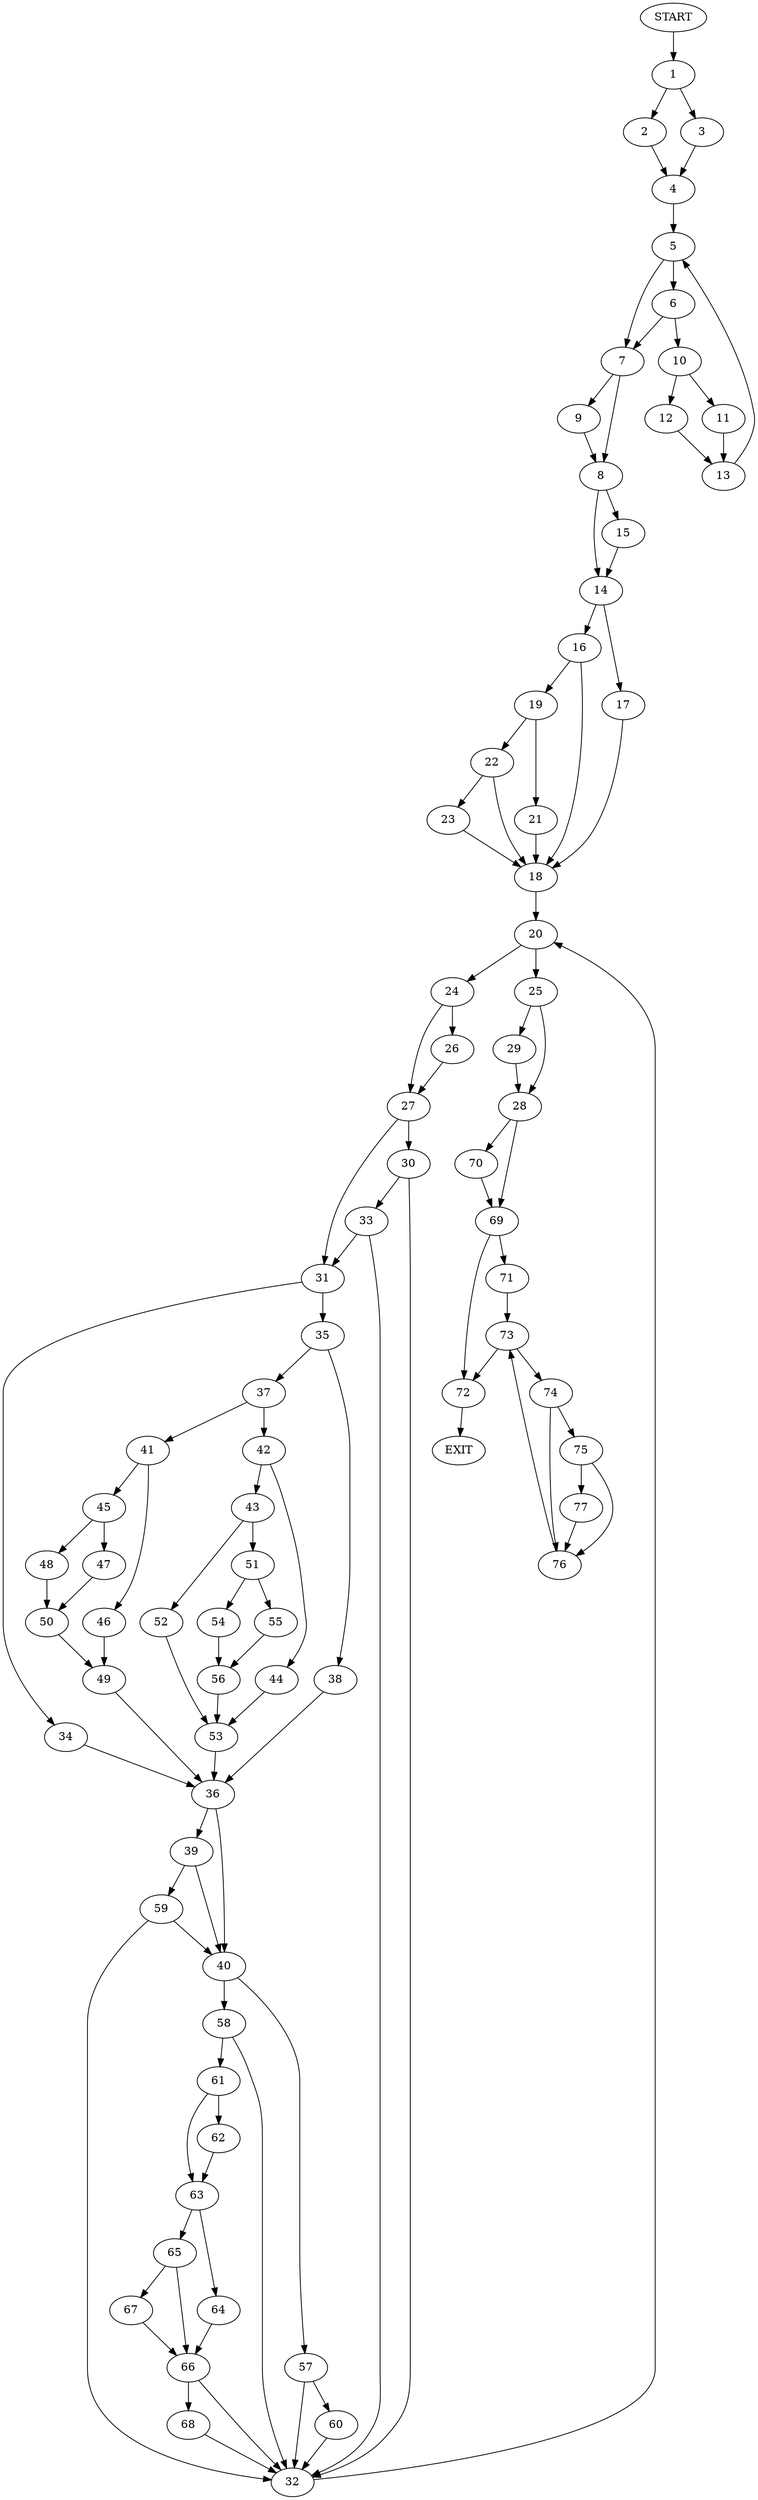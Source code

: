 digraph {
0 [label="START"]
78 [label="EXIT"]
0 -> 1
1 -> 2
1 -> 3
3 -> 4
2 -> 4
4 -> 5
5 -> 6
5 -> 7
7 -> 8
7 -> 9
6 -> 7
6 -> 10
10 -> 11
10 -> 12
11 -> 13
12 -> 13
13 -> 5
8 -> 14
8 -> 15
9 -> 8
14 -> 16
14 -> 17
15 -> 14
17 -> 18
16 -> 18
16 -> 19
18 -> 20
19 -> 21
19 -> 22
21 -> 18
22 -> 18
22 -> 23
23 -> 18
20 -> 24
20 -> 25
24 -> 26
24 -> 27
25 -> 28
25 -> 29
26 -> 27
27 -> 30
27 -> 31
30 -> 32
30 -> 33
31 -> 34
31 -> 35
32 -> 20
33 -> 32
33 -> 31
34 -> 36
35 -> 37
35 -> 38
36 -> 39
36 -> 40
37 -> 41
37 -> 42
38 -> 36
42 -> 43
42 -> 44
41 -> 45
41 -> 46
45 -> 47
45 -> 48
46 -> 49
49 -> 36
48 -> 50
47 -> 50
50 -> 49
43 -> 51
43 -> 52
44 -> 53
51 -> 54
51 -> 55
52 -> 53
53 -> 36
54 -> 56
55 -> 56
56 -> 53
40 -> 57
40 -> 58
39 -> 59
39 -> 40
59 -> 32
59 -> 40
57 -> 32
57 -> 60
58 -> 32
58 -> 61
60 -> 32
61 -> 62
61 -> 63
62 -> 63
63 -> 64
63 -> 65
64 -> 66
65 -> 67
65 -> 66
66 -> 32
66 -> 68
67 -> 66
68 -> 32
29 -> 28
28 -> 69
28 -> 70
70 -> 69
69 -> 71
69 -> 72
72 -> 78
71 -> 73
73 -> 72
73 -> 74
74 -> 75
74 -> 76
75 -> 77
75 -> 76
76 -> 73
77 -> 76
}
